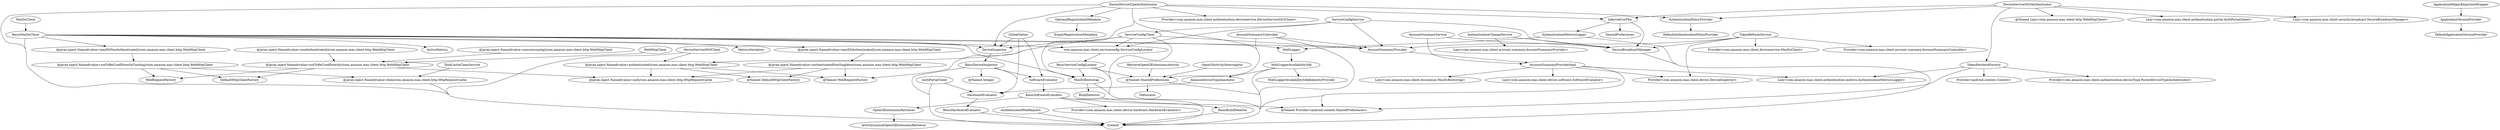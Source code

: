 digraph G1 {
  concentrate = true;
  n2 [label="@Named SharedPreferences"];
  n2 -> Context;
  n2 -> Obfuscator;
  n3 [label="@javax.inject.Named(value=authenticated)/com.amazon.mas.client.http.WebHttpClient"];
  n4 [label="@Named DefaultHttpClientFactory"];
  n3 -> n4;
  n5 [label="@Named WebRequestFactory"];
  n3 -> n5;
  n6 [label="@javax.inject.Named(value=null)/com.amazon.mas.client.http.HttpRequestCache"];
  n3 -> n6;
  n7 [label="@javax.inject.Named(value=authenticatedNonSingleton)/com.amazon.mas.client.http.WebHttpClient"];
  n7 -> n4;
  n7 -> n5;
  n7 -> n6;
  n8 [label="@javax.inject.Named(value=disk)/com.amazon.mas.client.http.HttpRequestCache"];
  n8 -> Context;
  n9 [label="@javax.inject.Named(value=masDSAuthenticated)/com.amazon.mas.client.http.WebHttpClient"];
  n9 -> n7;
  n10 [label="@javax.inject.Named(value=masDSNonAuthenticated)/com.amazon.mas.client.http.WebHttpClient"];
  n11 [label="@javax.inject.Named(value=notToBeUsedDirectlyCaching)/com.amazon.mas.client.http.WebHttpClient"];
  n10 -> n11;
  n12 [label="@javax.inject.Named(value=nonAuthenticated)/com.amazon.mas.client.http.WebHttpClient"];
  n13 [label="@javax.inject.Named(value=notToBeUsedDirectly)/com.amazon.mas.client.http.WebHttpClient"];
  n12 -> n13;
  n14 [label="@javax.inject.Named(value=nonconsuming)/com.amazon.mas.client.http.WebHttpClient"];
  n14 -> n13;
  n13 -> n6;
  n13 -> DefaultHttpClientFactory;
  n13 -> WebRequestFactory;
  n11 -> n8;
  n11 -> DefaultHttpClientFactory;
  n11 -> WebRequestFactory;
  AccountSummaryController -> n2;
  AccountSummaryController -> Context;
  AccountSummaryController -> AccountSummaryProvider;
  AccountSummaryProvider -> AccountSummaryProviderImpl;
  n15 [label="@Named Provider<android.content.SharedPreferences>"];
  AccountSummaryProviderImpl -> n15;
  n16 [label="Provider<com.amazon.mas.client.device.DeviceInspector>"];
  AccountSummaryProviderImpl -> n16;
  n17 [label="Lazy<com.amazon.mas.client.authentication.metrics.AuthenticationMetricsLogger>"];
  AccountSummaryProviderImpl -> n17;
  n18 [label="Lazy<com.amazon.mas.client.device.software.SoftwareEvaluator>"];
  AccountSummaryProviderImpl -> n18;
  n19 [label="Lazy<com.amazon.mas.client.dscommon.MasDsBootstrap>"];
  AccountSummaryProviderImpl -> n19;
  AccountSummaryProviderImpl -> Context;
  AccountSummaryService -> AccountSummaryProviderImpl;
  AccountSummaryService -> SecureBroadcastManager;
  AmazonDeviceTypeAnnotator -> HardwareEvaluator;
  n20 [label="ApplicationHelper$InjectionWrapper"];
  n20 -> ApplicationVersionProvider;
  ApplicationVersionProvider -> DefaultApplicationVersionProvider;
  AuthPortalClient -> Context;
  AuthPortalClient -> HardwareEvaluator;
  AuthenticatedWebRequest -> Context;
  AuthenticationChangeService -> SecureBroadcastManager;
  n21 [label="Lazy<com.amazon.mas.client.account.summary.AccountSummaryProvider>"];
  AuthenticationChangeService -> n21;
  AuthenticationMetricsLogger -> MASLogger;
  AuthenticationMetricsLogger -> Context;
  AuthenticationPolicyProvider -> DefaultAuthenticationPolicyProvider;
  BasicBuildDetector -> Context;
  n22 [label="@Named Integer"];
  BasicDeviceInspector -> n22;
  BasicDeviceInspector -> Context;
  BasicDeviceInspector -> HardwareEvaluator;
  BasicDeviceInspector -> SoftwareEvaluator;
  BasicHardwareEvaluator -> Context;
  BasicMasDsClient -> MasDsBootstrap;
  BasicMasDsClient -> n9;
  BasicMasDsClient -> n10;
  BasicMasDsClient -> DeviceInspector;
  BasicMasDsClient -> MASLogger;
  BasicMasDsClient -> ActiveMetrics;
  BasicMasDsClient -> Context;
  BasicMasDsClient -> AccountSummaryProvider;
  BasicMasDsClient -> MetricsSerializer;
  n23 [label="com.amazon.mas.client.serviceconfig.ServiceConfigLocator"];
  BasicMasDsClient -> n23;
  BasicServiceConfigLocator -> MasDsBootstrap;
  BasicServiceConfigLocator -> n2;
  BasicServiceConfigLocator -> Context;
  BasicSoftwareEvaluator -> n15;
  n24 [label="Provider<com.amazon.mas.client.device.hardware.HardwareEvaluator>"];
  BasicSoftwareEvaluator -> n24;
  BasicSoftwareEvaluator -> Context;
  BasicSoftwareEvaluator -> OpenGlExtensionsRetriever;
  BuildDetector -> BasicBuildDetector;
  DeviceInspector -> BasicDeviceInspector;
  DeviceServiceSSOAuthenticator -> InferredCorPfm;
  DeviceServiceSSOAuthenticator -> AuthenticationPolicyProvider;
  n25 [label="@Named Lazy<com.amazon.mas.client.http.WebHttpClient>"];
  DeviceServiceSSOAuthenticator -> n25;
  n26 [label="Lazy<com.amazon.mas.client.authentication.portal.AuthPortalClient>"];
  DeviceServiceSSOAuthenticator -> n26;
  n27 [label="Lazy<com.amazon.mas.client.security.broadcast.SecureBroadcastManager>"];
  DeviceServiceSSOAuthenticator -> n27;
  n28 [label="TokenFetcher$Factory"];
  DeviceServiceSSOAuthenticator -> n28;
  DeviceServiceSSOClient -> n3;
  DeviceServiceSSOClient -> Context;
  DiskCacheCleanService -> n8;
  GlobalValues -> DeviceInspector;
  GlobalValues -> HardwareEvaluator;
  GlobalValues -> SoftwareEvaluator;
  HardwareEvaluator -> BasicHardwareEvaluator;
  InferredCorPfm -> SecureBroadcastManager;
  InferredCorPfm -> SharedPreferences;
  InferredCorPfm -> AuthenticationMetricsLogger;
  MASLogger -> MASLoggerAvailabilitySdk;
  MASLoggerAvailabilitySdk -> AmazonDeviceTypeAnnotator;
  MASLoggerAvailabilitySdk -> Context;
  n29 [label="MASLoggerAvailabilitySdk$IdentityProvider"];
  MASLoggerAvailabilitySdk -> n29;
  MasDsBootstrap -> Context;
  MasDsBootstrap -> BuildDetector;
  MasDsClient -> BasicMasDsClient;
  OpenGlActivityInterrogator -> n2;
  OpenGlExtensionsRetriever -> ActivityLaunchOpenGlExtensionsRetriever;
  OptionalRegistrationMetadata -> EmptyRegistrationMetadata;
  ParentDeviceTypeAuthenticator -> InferredCorPfm;
  ParentDeviceTypeAuthenticator -> MasDsBootstrap;
  ParentDeviceTypeAuthenticator -> AuthenticationPolicyProvider;
  ParentDeviceTypeAuthenticator -> OptionalRegistrationMetadata;
  ParentDeviceTypeAuthenticator -> DeviceInspector;
  n30 [label="Provider<com.amazon.mas.client.authentication.deviceservice.DeviceServiceSSOClient>"];
  ParentDeviceTypeAuthenticator -> n30;
  ParentDeviceTypeAuthenticator -> n2;
  ParentDeviceTypeAuthenticator -> Context;
  RetrieveOpenGlExtensionsActivity -> n2;
  SecureBroadcastManager -> Context;
  ServiceConfigClient -> n3;
  ServiceConfigClient -> n5;
  ServiceConfigClient -> DeviceInspector;
  ServiceConfigClient -> Context;
  ServiceConfigClient -> AccountSummaryProvider;
  ServiceConfigClient -> n23;
  ServiceConfigService -> SecureBroadcastManager;
  ServiceConfigService -> ServiceConfigClient;
  ServiceConfigService -> AccountSummaryProvider;
  ServiceConfigService -> n23;
  SoftwareEvaluator -> BasicSoftwareEvaluator;
  n28 -> n15;
  n31 [label="Provider<android.content.Context>"];
  n28 -> n31;
  n32 [label="Provider<com.amazon.mas.client.authentication.deviceType.ParentDeviceTypeAuthenticator>"];
  n28 -> n32;
  n28 -> n17;
  TokenRefreshService -> SecureBroadcastManager;
  n33 [label="Provider<com.amazon.mas.client.account.summary.AccountSummaryController>"];
  TokenRefreshService -> n33;
  TokenRefreshService -> n16;
  n34 [label="Provider<com.amazon.mas.client.deviceservice.MasDsClient>"];
  TokenRefreshService -> n34;
  TokenRefreshService -> AccountSummaryProvider;
  WebHttpClient -> n13;
  n23 -> BasicServiceConfigLocator;
}
